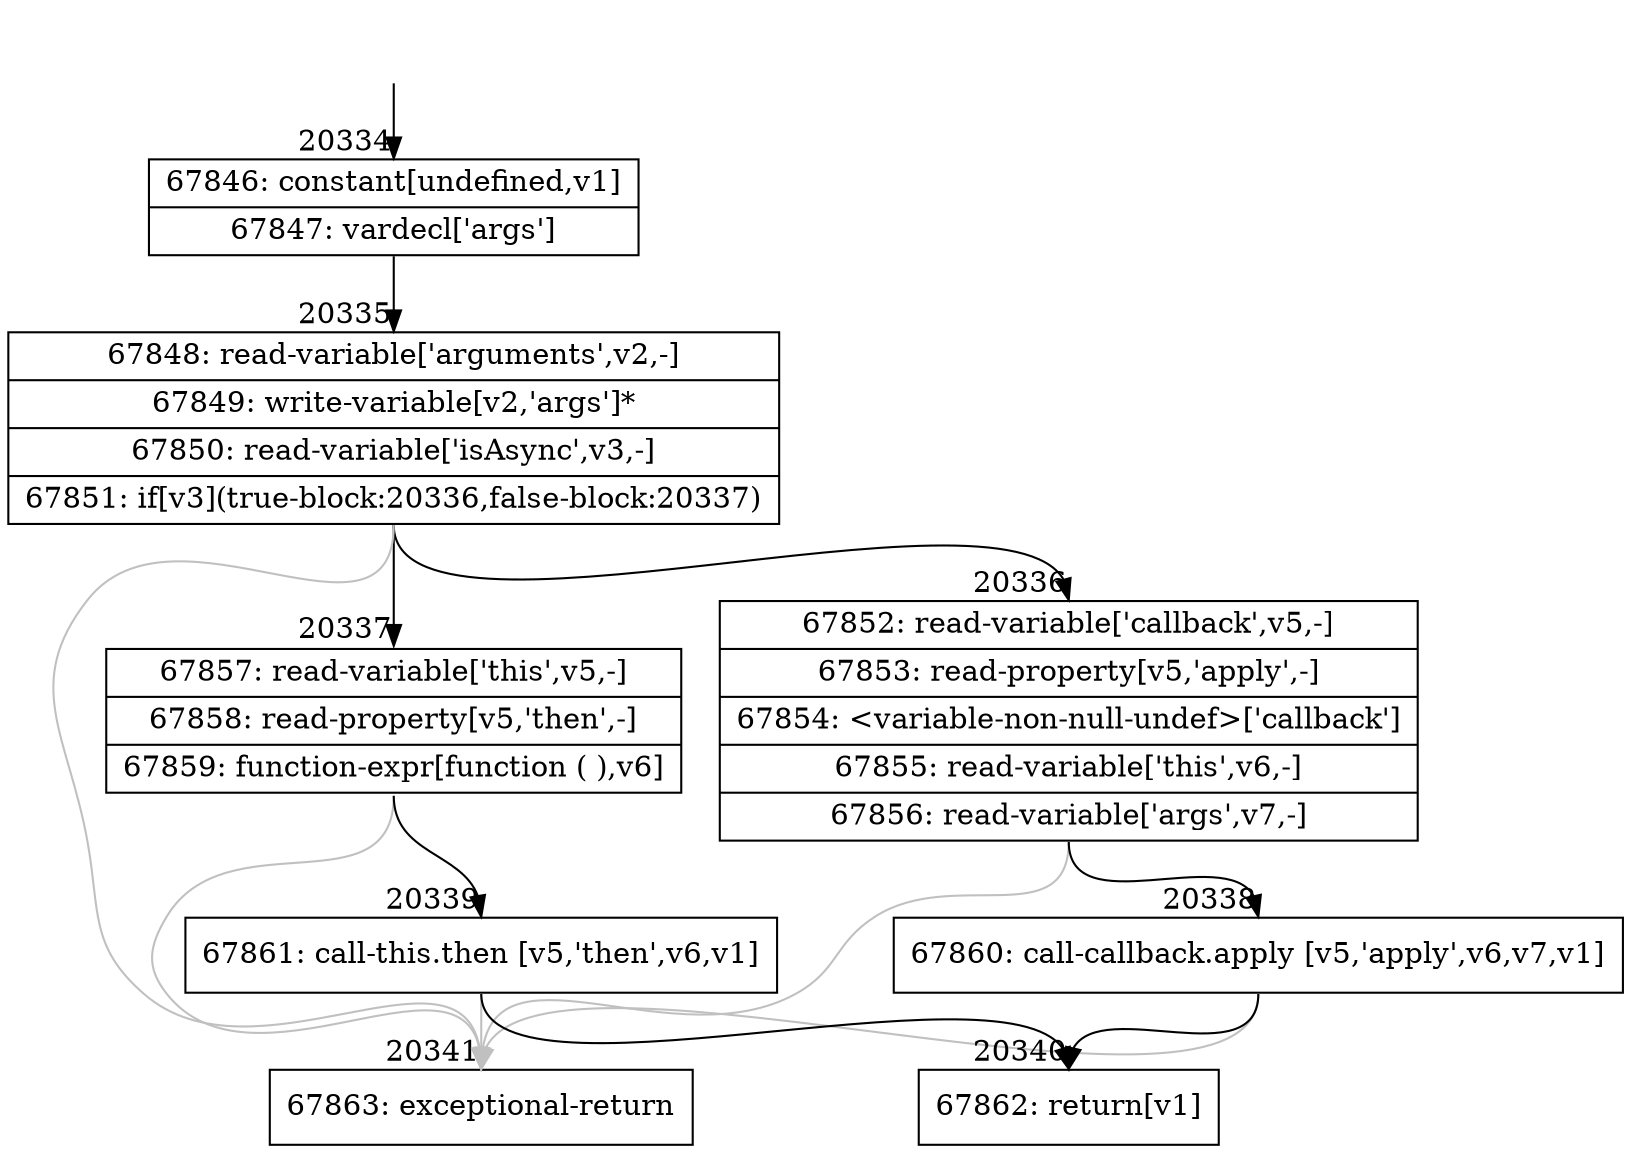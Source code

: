 digraph {
rankdir="TD"
BB_entry1772[shape=none,label=""];
BB_entry1772 -> BB20334 [tailport=s, headport=n, headlabel="    20334"]
BB20334 [shape=record label="{67846: constant[undefined,v1]|67847: vardecl['args']}" ] 
BB20334 -> BB20335 [tailport=s, headport=n, headlabel="      20335"]
BB20335 [shape=record label="{67848: read-variable['arguments',v2,-]|67849: write-variable[v2,'args']*|67850: read-variable['isAsync',v3,-]|67851: if[v3](true-block:20336,false-block:20337)}" ] 
BB20335 -> BB20336 [tailport=s, headport=n, headlabel="      20336"]
BB20335 -> BB20337 [tailport=s, headport=n, headlabel="      20337"]
BB20335 -> BB20341 [tailport=s, headport=n, color=gray, headlabel="      20341"]
BB20336 [shape=record label="{67852: read-variable['callback',v5,-]|67853: read-property[v5,'apply',-]|67854: \<variable-non-null-undef\>['callback']|67855: read-variable['this',v6,-]|67856: read-variable['args',v7,-]}" ] 
BB20336 -> BB20338 [tailport=s, headport=n, headlabel="      20338"]
BB20336 -> BB20341 [tailport=s, headport=n, color=gray]
BB20337 [shape=record label="{67857: read-variable['this',v5,-]|67858: read-property[v5,'then',-]|67859: function-expr[function ( ),v6]}" ] 
BB20337 -> BB20339 [tailport=s, headport=n, headlabel="      20339"]
BB20337 -> BB20341 [tailport=s, headport=n, color=gray]
BB20338 [shape=record label="{67860: call-callback.apply [v5,'apply',v6,v7,v1]}" ] 
BB20338 -> BB20340 [tailport=s, headport=n, headlabel="      20340"]
BB20338 -> BB20341 [tailport=s, headport=n, color=gray]
BB20339 [shape=record label="{67861: call-this.then [v5,'then',v6,v1]}" ] 
BB20339 -> BB20340 [tailport=s, headport=n]
BB20339 -> BB20341 [tailport=s, headport=n, color=gray]
BB20340 [shape=record label="{67862: return[v1]}" ] 
BB20341 [shape=record label="{67863: exceptional-return}" ] 
//#$~ 38183
}
